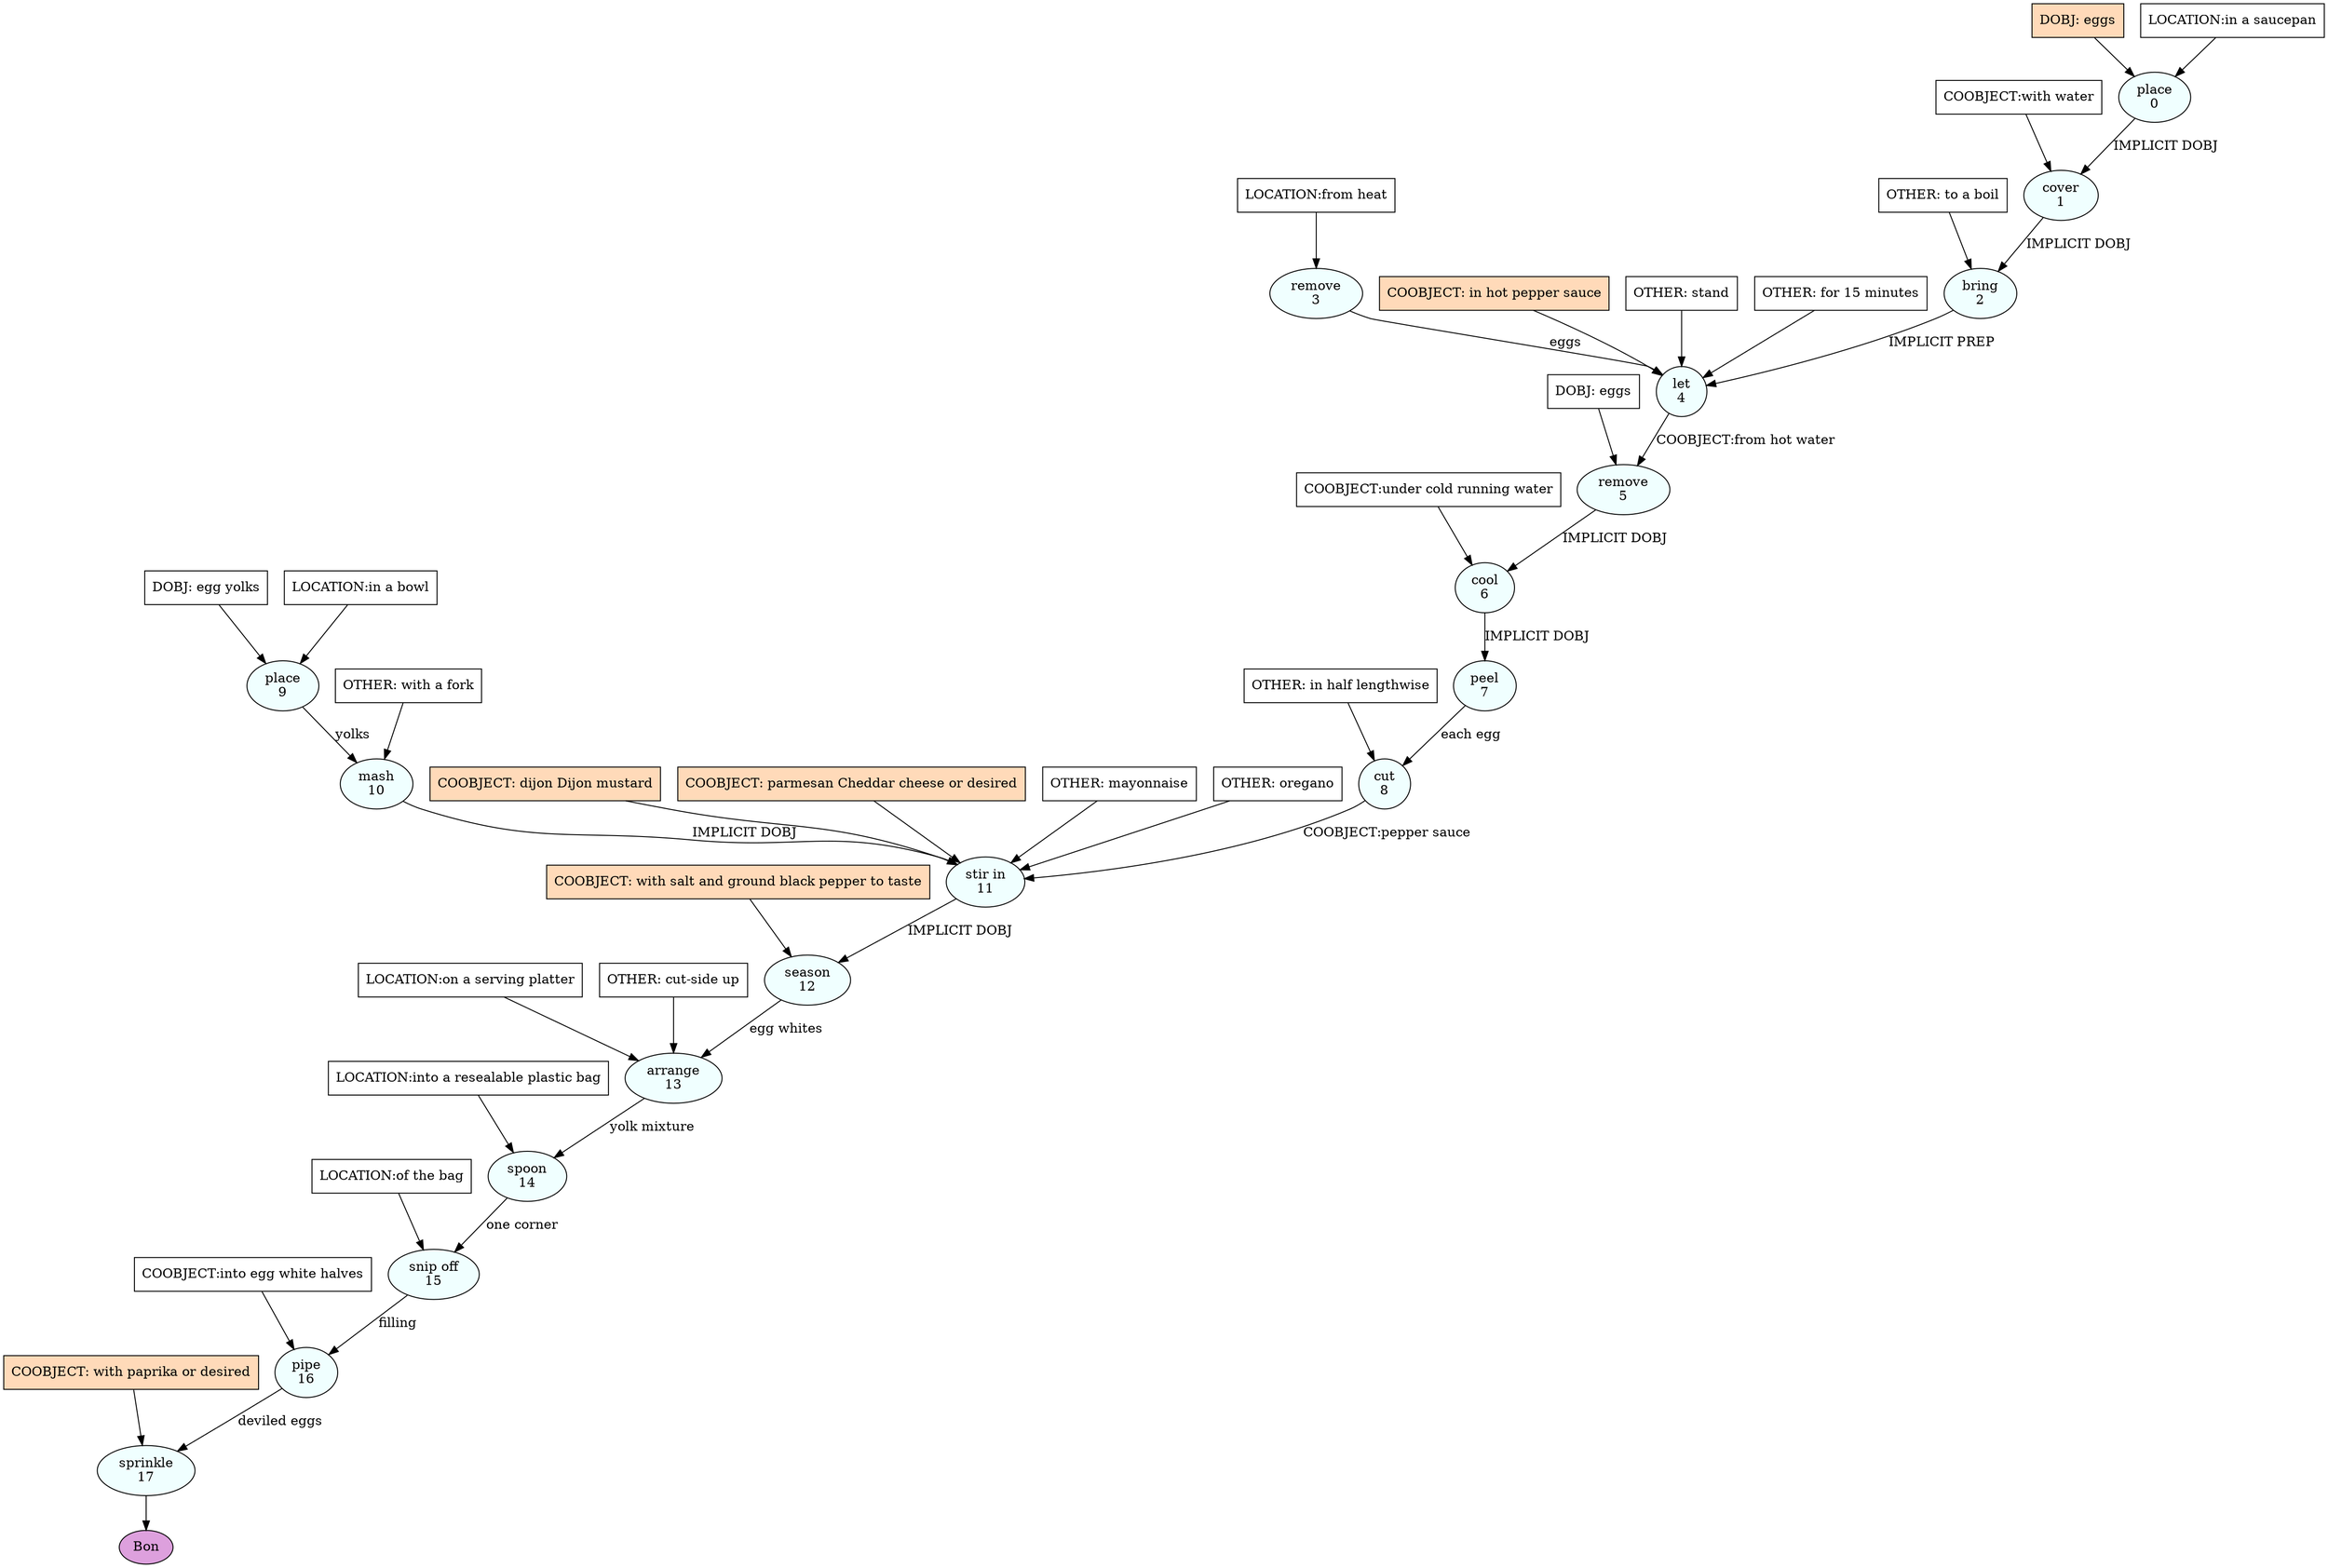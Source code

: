 digraph recipe {
E0[label="place
0", shape=oval, style=filled, fillcolor=azure]
E1[label="cover
1", shape=oval, style=filled, fillcolor=azure]
E2[label="bring
2", shape=oval, style=filled, fillcolor=azure]
E3[label="remove
3", shape=oval, style=filled, fillcolor=azure]
E4[label="let
4", shape=oval, style=filled, fillcolor=azure]
E5[label="remove
5", shape=oval, style=filled, fillcolor=azure]
E6[label="cool
6", shape=oval, style=filled, fillcolor=azure]
E7[label="peel
7", shape=oval, style=filled, fillcolor=azure]
E8[label="cut
8", shape=oval, style=filled, fillcolor=azure]
E9[label="place
9", shape=oval, style=filled, fillcolor=azure]
E10[label="mash
10", shape=oval, style=filled, fillcolor=azure]
E11[label="stir in
11", shape=oval, style=filled, fillcolor=azure]
E12[label="season
12", shape=oval, style=filled, fillcolor=azure]
E13[label="arrange
13", shape=oval, style=filled, fillcolor=azure]
E14[label="spoon
14", shape=oval, style=filled, fillcolor=azure]
E15[label="snip off
15", shape=oval, style=filled, fillcolor=azure]
E16[label="pipe
16", shape=oval, style=filled, fillcolor=azure]
E17[label="sprinkle
17", shape=oval, style=filled, fillcolor=azure]
D0[label="DOBJ: eggs", shape=box, style=filled, fillcolor=peachpuff]
D0 -> E0
P0_0[label="LOCATION:in a saucepan", shape=box, style=filled, fillcolor=white]
P0_0 -> E0
D9[label="DOBJ: egg yolks", shape=box, style=filled, fillcolor=white]
D9 -> E9
P9_0[label="LOCATION:in a bowl", shape=box, style=filled, fillcolor=white]
P9_0 -> E9
P3_0[label="LOCATION:from heat", shape=box, style=filled, fillcolor=white]
P3_0 -> E3
E0 -> E1 [label="IMPLICIT DOBJ"]
P1_0_0[label="COOBJECT:with water", shape=box, style=filled, fillcolor=white]
P1_0_0 -> E1
E1 -> E2 [label="IMPLICIT DOBJ"]
O2_0_0[label="OTHER: to a boil", shape=box, style=filled, fillcolor=white]
O2_0_0 -> E2
E3 -> E4 [label="eggs"]
E2 -> E4 [label="IMPLICIT PREP"]
P4_1_ing[label="COOBJECT: in hot pepper sauce", shape=box, style=filled, fillcolor=peachpuff]
P4_1_ing -> E4
O4_0_0[label="OTHER: stand", shape=box, style=filled, fillcolor=white]
O4_0_0 -> E4
O4_1_0[label="OTHER: for 15 minutes", shape=box, style=filled, fillcolor=white]
O4_1_0 -> E4
D5_0[label="DOBJ: eggs", shape=box, style=filled, fillcolor=white]
D5_0 -> E5
E4 -> E5 [label="COOBJECT:from hot water"]
E5 -> E6 [label="IMPLICIT DOBJ"]
P6_0_0[label="COOBJECT:under cold running water", shape=box, style=filled, fillcolor=white]
P6_0_0 -> E6
E6 -> E7 [label="IMPLICIT DOBJ"]
E7 -> E8 [label="each egg"]
O8_0_0[label="OTHER: in half lengthwise", shape=box, style=filled, fillcolor=white]
O8_0_0 -> E8
E9 -> E10 [label="yolks"]
O10_0_0[label="OTHER: with a fork", shape=box, style=filled, fillcolor=white]
O10_0_0 -> E10
E10 -> E11 [label="IMPLICIT DOBJ"]
P11_0_ing[label="COOBJECT: dijon Dijon mustard", shape=box, style=filled, fillcolor=peachpuff]
P11_0_ing -> E11
P11_1_ing[label="COOBJECT: parmesan Cheddar cheese or desired", shape=box, style=filled, fillcolor=peachpuff]
P11_1_ing -> E11
E8 -> E11 [label="COOBJECT:pepper sauce"]
O11_0_0[label="OTHER: mayonnaise", shape=box, style=filled, fillcolor=white]
O11_0_0 -> E11
O11_1_0[label="OTHER: oregano", shape=box, style=filled, fillcolor=white]
O11_1_0 -> E11
E11 -> E12 [label="IMPLICIT DOBJ"]
P12_0_ing[label="COOBJECT: with salt and ground black pepper to taste", shape=box, style=filled, fillcolor=peachpuff]
P12_0_ing -> E12
E12 -> E13 [label="egg whites"]
P13_0_0[label="LOCATION:on a serving platter", shape=box, style=filled, fillcolor=white]
P13_0_0 -> E13
O13_0_0[label="OTHER: cut-side up", shape=box, style=filled, fillcolor=white]
O13_0_0 -> E13
E13 -> E14 [label="yolk mixture"]
P14_0_0[label="LOCATION:into a resealable plastic bag", shape=box, style=filled, fillcolor=white]
P14_0_0 -> E14
E14 -> E15 [label="one corner"]
P15_0_0[label="LOCATION:of the bag", shape=box, style=filled, fillcolor=white]
P15_0_0 -> E15
E15 -> E16 [label="filling"]
P16_0_0[label="COOBJECT:into egg white halves", shape=box, style=filled, fillcolor=white]
P16_0_0 -> E16
E16 -> E17 [label="deviled eggs"]
P17_0_ing[label="COOBJECT: with paprika or desired", shape=box, style=filled, fillcolor=peachpuff]
P17_0_ing -> E17
EOR[label="Bon", shape=oval, style=filled, fillcolor=plum]
E17 -> EOR
}
